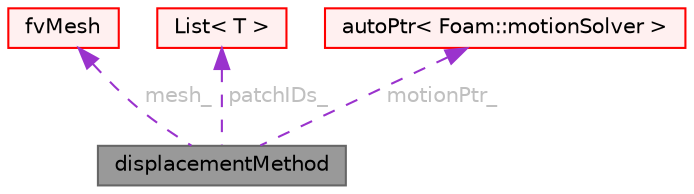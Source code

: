 digraph "displacementMethod"
{
 // LATEX_PDF_SIZE
  bgcolor="transparent";
  edge [fontname=Helvetica,fontsize=10,labelfontname=Helvetica,labelfontsize=10];
  node [fontname=Helvetica,fontsize=10,shape=box,height=0.2,width=0.4];
  Node1 [id="Node000001",label="displacementMethod",height=0.2,width=0.4,color="gray40", fillcolor="grey60", style="filled", fontcolor="black",tooltip="Abstract base class for displacement methods, which are a set or wrapper classes allowing to change t..."];
  Node2 -> Node1 [id="edge1_Node000001_Node000002",dir="back",color="darkorchid3",style="dashed",tooltip=" ",label=" mesh_",fontcolor="grey" ];
  Node2 [id="Node000002",label="fvMesh",height=0.2,width=0.4,color="red", fillcolor="#FFF0F0", style="filled",URL="$classFoam_1_1fvMesh.html",tooltip="Mesh data needed to do the Finite Volume discretisation."];
  Node44 -> Node1 [id="edge2_Node000001_Node000044",dir="back",color="darkorchid3",style="dashed",tooltip=" ",label=" patchIDs_",fontcolor="grey" ];
  Node44 [id="Node000044",label="List\< T \>",height=0.2,width=0.4,color="red", fillcolor="#FFF0F0", style="filled",URL="$classFoam_1_1List.html",tooltip="A 1D array of objects of type <T>, where the size of the vector is known and used for subscript bound..."];
  Node54 -> Node1 [id="edge3_Node000001_Node000054",dir="back",color="darkorchid3",style="dashed",tooltip=" ",label=" motionPtr_",fontcolor="grey" ];
  Node54 [id="Node000054",label="autoPtr\< Foam::motionSolver \>",height=0.2,width=0.4,color="red", fillcolor="#FFF0F0", style="filled",URL="$classFoam_1_1autoPtr.html",tooltip=" "];
}
